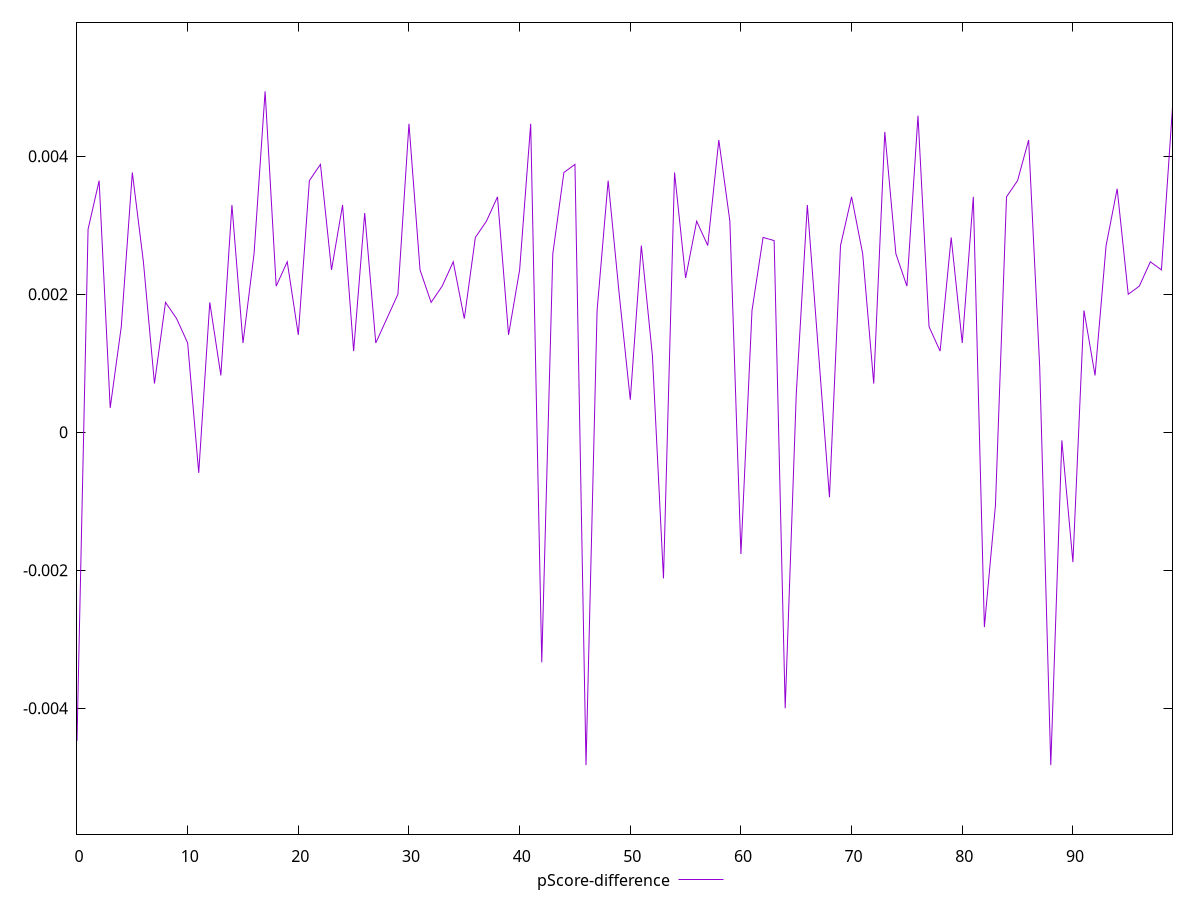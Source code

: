 reset

$pScoreDifference <<EOF
0 -0.004470588235294115
1 0.002941176470588225
2 0.0036470588235294477
3 0.0003529411764706114
4 0.0015294117647058902
5 0.003764705882352948
6 0.0024705882352941133
7 0.0007058823529411673
8 0.0018823529411765016
9 0.0016470588235294459
10 0.0012941176470588345
11 -0.0005882352941176117
12 0.0018823529411765016
13 0.0008235294117647229
14 0.0032941176470588363
15 0.0012941176470588345
16 0.002588235294117669
17 0.004941176470588227
18 0.0021176470588235574
19 0.0024705882352941133
20 0.0014117647058823346
21 0.0036470588235294477
22 0.0038823529411765034
23 0.002352941176470613
24 0.0032941176470588363
25 0.0011764705882352788
26 0.0031764705882352806
27 0.0012941176470588345
28 0.0016470588235294459
29 0.0020000000000000018
30 0.004470588235294115
31 0.002352941176470613
32 0.0018823529411765016
33 0.0021176470588235574
34 0.0024705882352941133
35 0.0016470588235294459
36 0.0028235294117647247
37 0.0030588235294117805
38 0.0034117647058823364
39 0.0014117647058823346
40 0.002352941176470613
41 0.004470588235294115
42 -0.0033333333333334103
43 0.002588235294117669
44 0.003764705882352948
45 0.0038823529411765034
46 -0.0048235294117647265
47 0.001764705882352946
48 0.0036470588235294477
49 0.0020000000000000018
50 0.00047058823529411153
51 0.002705882352941169
52 0.0011111111111110628
53 -0.0021176470588235574
54 0.003764705882352948
55 0.0022352941176470575
56 0.0030588235294117805
57 0.002705882352941169
58 0.004235294117647059
59 0.0030588235294117805
60 -0.001764705882352946
61 0.001764705882352946
62 0.0028235294117647247
63 0.002777777777777768
64 -0.0040000000000000036
65 0.0005555555555556424
66 0.0032941176470588363
67 0.0011764705882352788
68 -0.0009411764705882231
69 0.002705882352941169
70 0.0034117647058823364
71 0.002588235294117669
72 0.0007058823529411673
73 0.004352941176470615
74 0.002588235294117669
75 0.0021176470588235574
76 0.004588235294117671
77 0.0015294117647058902
78 0.0011764705882352788
79 0.0028235294117647247
80 0.0012941176470588345
81 0.0034117647058823364
82 -0.002823529411764669
83 -0.0010588235294117787
84 0.0034117647058823364
85 0.0036470588235294477
86 0.004235294117647059
87 0.0009411764705882231
88 -0.0048235294117647265
89 -0.00011764705882350013
90 -0.0018823529411764461
91 0.001764705882352946
92 0.0008235294117647229
93 0.002705882352941169
94 0.003529411764705892
95 0.0020000000000000018
96 0.0021176470588235574
97 0.0024705882352941133
98 0.002352941176470613
99 0.004705882352941171
EOF

set key outside below
set xrange [0:99]
set yrange [-0.0058235294117647265:0.005941176470588227]
set trange [-0.0058235294117647265:0.005941176470588227]
set terminal svg size 640, 500 enhanced background rgb 'white'
set output "report_00025_2021-02-22T21:38:55.199Z/render-blocking-resources/samples/pages+cached+noadtech/pScore-difference/values.svg"

plot $pScoreDifference title "pScore-difference" with line

reset
